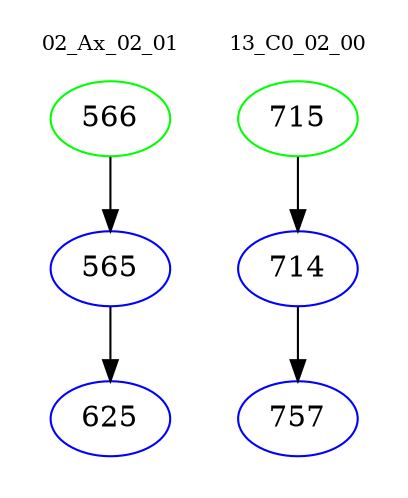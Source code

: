 digraph{
subgraph cluster_0 {
color = white
label = "02_Ax_02_01";
fontsize=10;
T0_566 [label="566", color="green"]
T0_566 -> T0_565 [color="black"]
T0_565 [label="565", color="blue"]
T0_565 -> T0_625 [color="black"]
T0_625 [label="625", color="blue"]
}
subgraph cluster_1 {
color = white
label = "13_C0_02_00";
fontsize=10;
T1_715 [label="715", color="green"]
T1_715 -> T1_714 [color="black"]
T1_714 [label="714", color="blue"]
T1_714 -> T1_757 [color="black"]
T1_757 [label="757", color="blue"]
}
}
